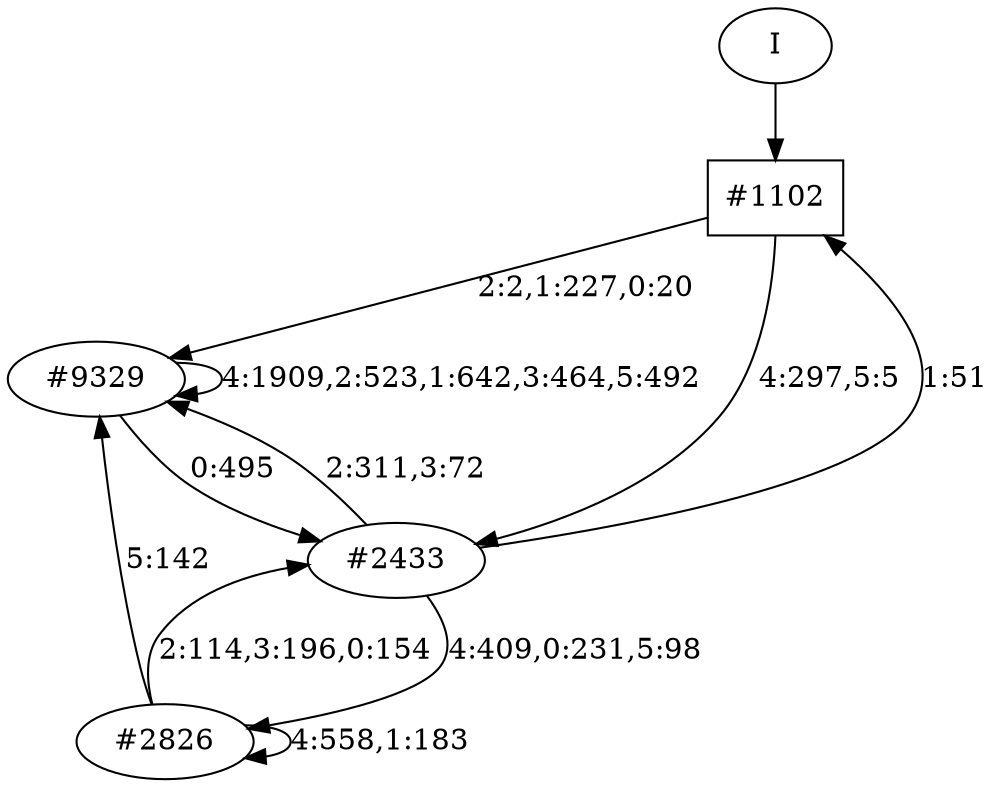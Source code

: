 // produced with flexfringe from git commitd1cf04ada0831d0605a3651971ef9a02091d8823
// dfasat/flexfringe -h=kldistance -d=kl_data -o=experiments/flexfringe_pautomac_study/flexfringe_data/exp6_n5_x0_w1_a1_b1_f1_I0_J0_K0_t1_l0_p0_35dfa -n=5 -x=0 -w=1 -a=1 -b=1 -f=1 -I=0 -J=0 -K=0 -t=1 -l=0 -p=0.35 /Users/nicholasrenninger/Google Drive/Grad School/specification learning/code/DPFA_DTS_product_experiment/dfasatInvestigations/experiments/flexfringe_pautomac_study/flexfringe_data/flexfringe_pautomac_study_train 
digraph DFA {
	0 [label="root" shape=box];
		I -> 0;
	0 [ label="#1102"  ];
		0 -> 3475 [label="2:2,1:227,0:20"  ];
		0 -> 1 [label="4:297,5:5"  ];
	1 [ label="#2433"  ];
		1 -> 0 [label="1:51"  ];
		1 -> 3475 [label="2:311,3:72"  ];
		1 -> 293 [label="4:409,0:231,5:98"  ];
	293 [ label="#2826"  ];
		293 -> 3475 [label="5:142"  ];
		293 -> 1 [label="2:114,3:196,0:154"  ];
		293 -> 293 [label="4:558,1:183"  ];
	3475 [ label="#9329"  ];
		3475 -> 3475 [label="4:1909,2:523,1:642,3:464,5:492"  ];
		3475 -> 1 [label="0:495"  ];
}
